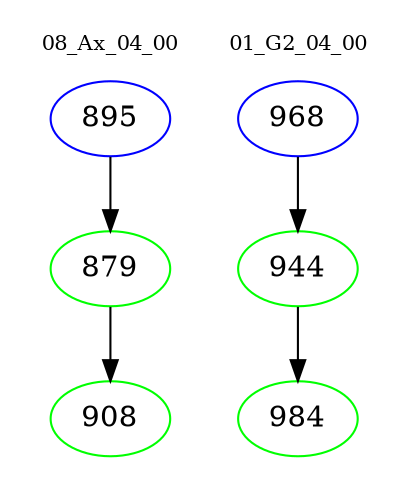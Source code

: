 digraph{
subgraph cluster_0 {
color = white
label = "08_Ax_04_00";
fontsize=10;
T0_895 [label="895", color="blue"]
T0_895 -> T0_879 [color="black"]
T0_879 [label="879", color="green"]
T0_879 -> T0_908 [color="black"]
T0_908 [label="908", color="green"]
}
subgraph cluster_1 {
color = white
label = "01_G2_04_00";
fontsize=10;
T1_968 [label="968", color="blue"]
T1_968 -> T1_944 [color="black"]
T1_944 [label="944", color="green"]
T1_944 -> T1_984 [color="black"]
T1_984 [label="984", color="green"]
}
}
